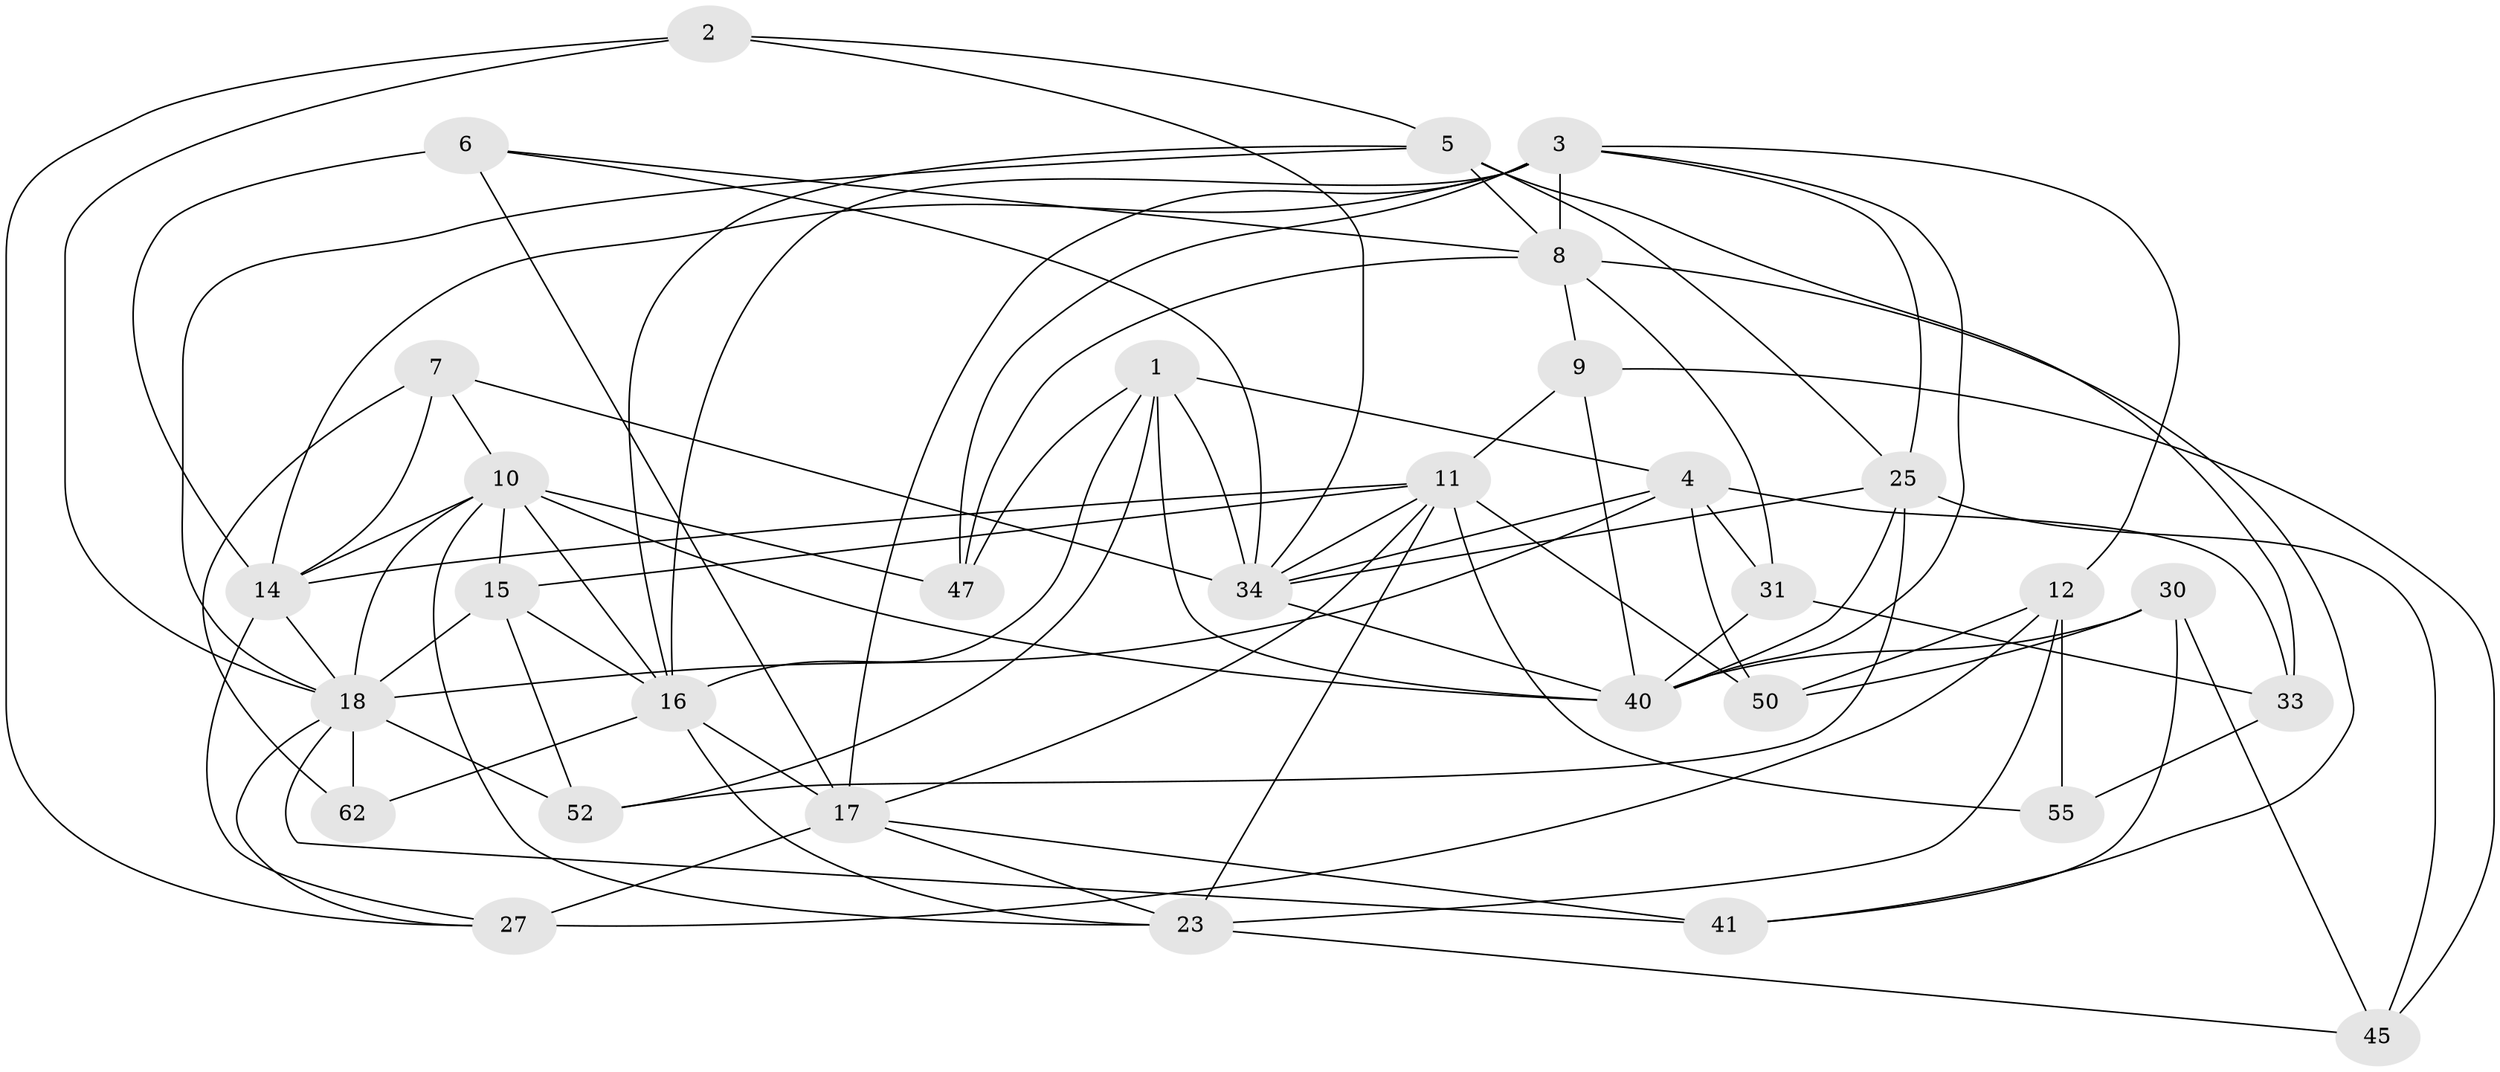 // original degree distribution, {4: 1.0}
// Generated by graph-tools (version 1.1) at 2025/16/03/09/25 04:16:32]
// undirected, 32 vertices, 89 edges
graph export_dot {
graph [start="1"]
  node [color=gray90,style=filled];
  1 [super="+63"];
  2;
  3 [super="+13+19"];
  4 [super="+22"];
  5 [super="+60"];
  6;
  7;
  8 [super="+64+20"];
  9;
  10 [super="+51+57"];
  11 [super="+21+43"];
  12 [super="+39"];
  14 [super="+48"];
  15 [super="+58"];
  16 [super="+37+44"];
  17 [super="+32+38"];
  18 [super="+49+36+28+29"];
  23 [super="+24"];
  25 [super="+26"];
  27 [super="+42"];
  30;
  31;
  33;
  34 [super="+35"];
  40 [super="+54"];
  41;
  45;
  47;
  50;
  52;
  55;
  62;
  1 -- 40;
  1 -- 47;
  1 -- 4;
  1 -- 16;
  1 -- 34;
  1 -- 52;
  2 -- 5;
  2 -- 18;
  2 -- 34;
  2 -- 27;
  3 -- 12;
  3 -- 47;
  3 -- 14 [weight=2];
  3 -- 16;
  3 -- 17;
  3 -- 8 [weight=2];
  3 -- 25;
  3 -- 40;
  4 -- 50;
  4 -- 33;
  4 -- 31;
  4 -- 34;
  4 -- 18;
  5 -- 16;
  5 -- 33;
  5 -- 18;
  5 -- 25;
  5 -- 8;
  6 -- 14;
  6 -- 17;
  6 -- 8;
  6 -- 34;
  7 -- 10;
  7 -- 62;
  7 -- 14;
  7 -- 34;
  8 -- 31;
  8 -- 9;
  8 -- 47;
  8 -- 41;
  9 -- 45;
  9 -- 11;
  9 -- 40;
  10 -- 16;
  10 -- 18;
  10 -- 15;
  10 -- 40;
  10 -- 47;
  10 -- 14;
  10 -- 23;
  11 -- 55;
  11 -- 23;
  11 -- 15;
  11 -- 14;
  11 -- 34;
  11 -- 50;
  11 -- 17;
  12 -- 50;
  12 -- 55 [weight=2];
  12 -- 27;
  12 -- 23;
  14 -- 18;
  14 -- 27;
  15 -- 52;
  15 -- 16;
  15 -- 18 [weight=2];
  16 -- 62;
  16 -- 17;
  16 -- 23;
  17 -- 27 [weight=2];
  17 -- 41;
  17 -- 23;
  18 -- 41;
  18 -- 52;
  18 -- 62 [weight=2];
  18 -- 27;
  23 -- 45;
  25 -- 45;
  25 -- 40;
  25 -- 34;
  25 -- 52;
  30 -- 50;
  30 -- 45;
  30 -- 41;
  30 -- 40;
  31 -- 33;
  31 -- 40;
  33 -- 55;
  34 -- 40;
}

